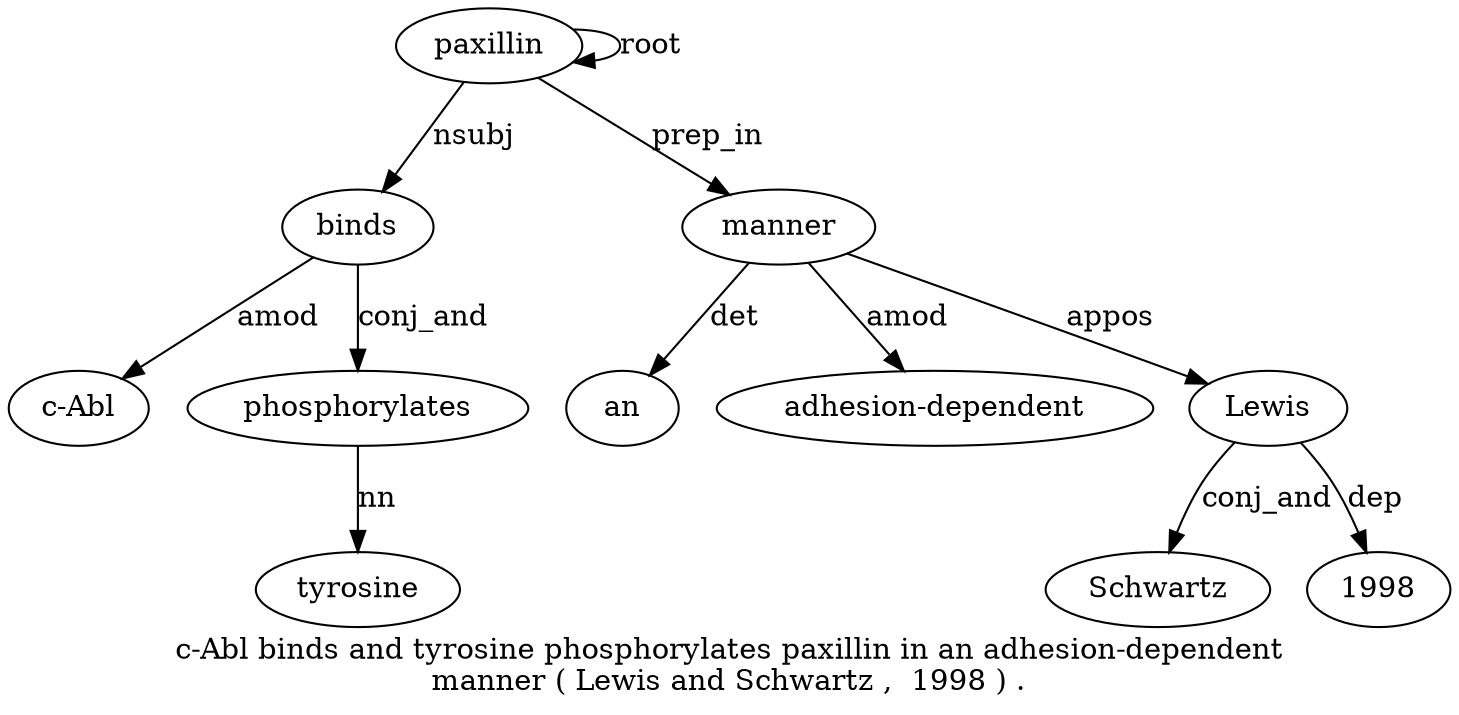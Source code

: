 digraph "c-Abl binds and tyrosine phosphorylates paxillin in an adhesion-dependent manner ( Lewis and Schwartz ,  1998 ) ." {
label="c-Abl binds and tyrosine phosphorylates paxillin in an adhesion-dependent
manner ( Lewis and Schwartz ,  1998 ) .";
binds2 [style=filled, fillcolor=white, label=binds];
"c-Abl1" [style=filled, fillcolor=white, label="c-Abl"];
binds2 -> "c-Abl1"  [label=amod];
paxillin6 [style=filled, fillcolor=white, label=paxillin];
paxillin6 -> binds2  [label=nsubj];
phosphorylates5 [style=filled, fillcolor=white, label=phosphorylates];
tyrosine4 [style=filled, fillcolor=white, label=tyrosine];
phosphorylates5 -> tyrosine4  [label=nn];
binds2 -> phosphorylates5  [label=conj_and];
paxillin6 -> paxillin6  [label=root];
manner10 [style=filled, fillcolor=white, label=manner];
an8 [style=filled, fillcolor=white, label=an];
manner10 -> an8  [label=det];
"adhesion-dependent9" [style=filled, fillcolor=white, label="adhesion-dependent"];
manner10 -> "adhesion-dependent9"  [label=amod];
paxillin6 -> manner10  [label=prep_in];
Lewis12 [style=filled, fillcolor=white, label=Lewis];
manner10 -> Lewis12  [label=appos];
Schwartz14 [style=filled, fillcolor=white, label=Schwartz];
Lewis12 -> Schwartz14  [label=conj_and];
199816 [style=filled, fillcolor=white, label=1998];
Lewis12 -> 199816  [label=dep];
}
